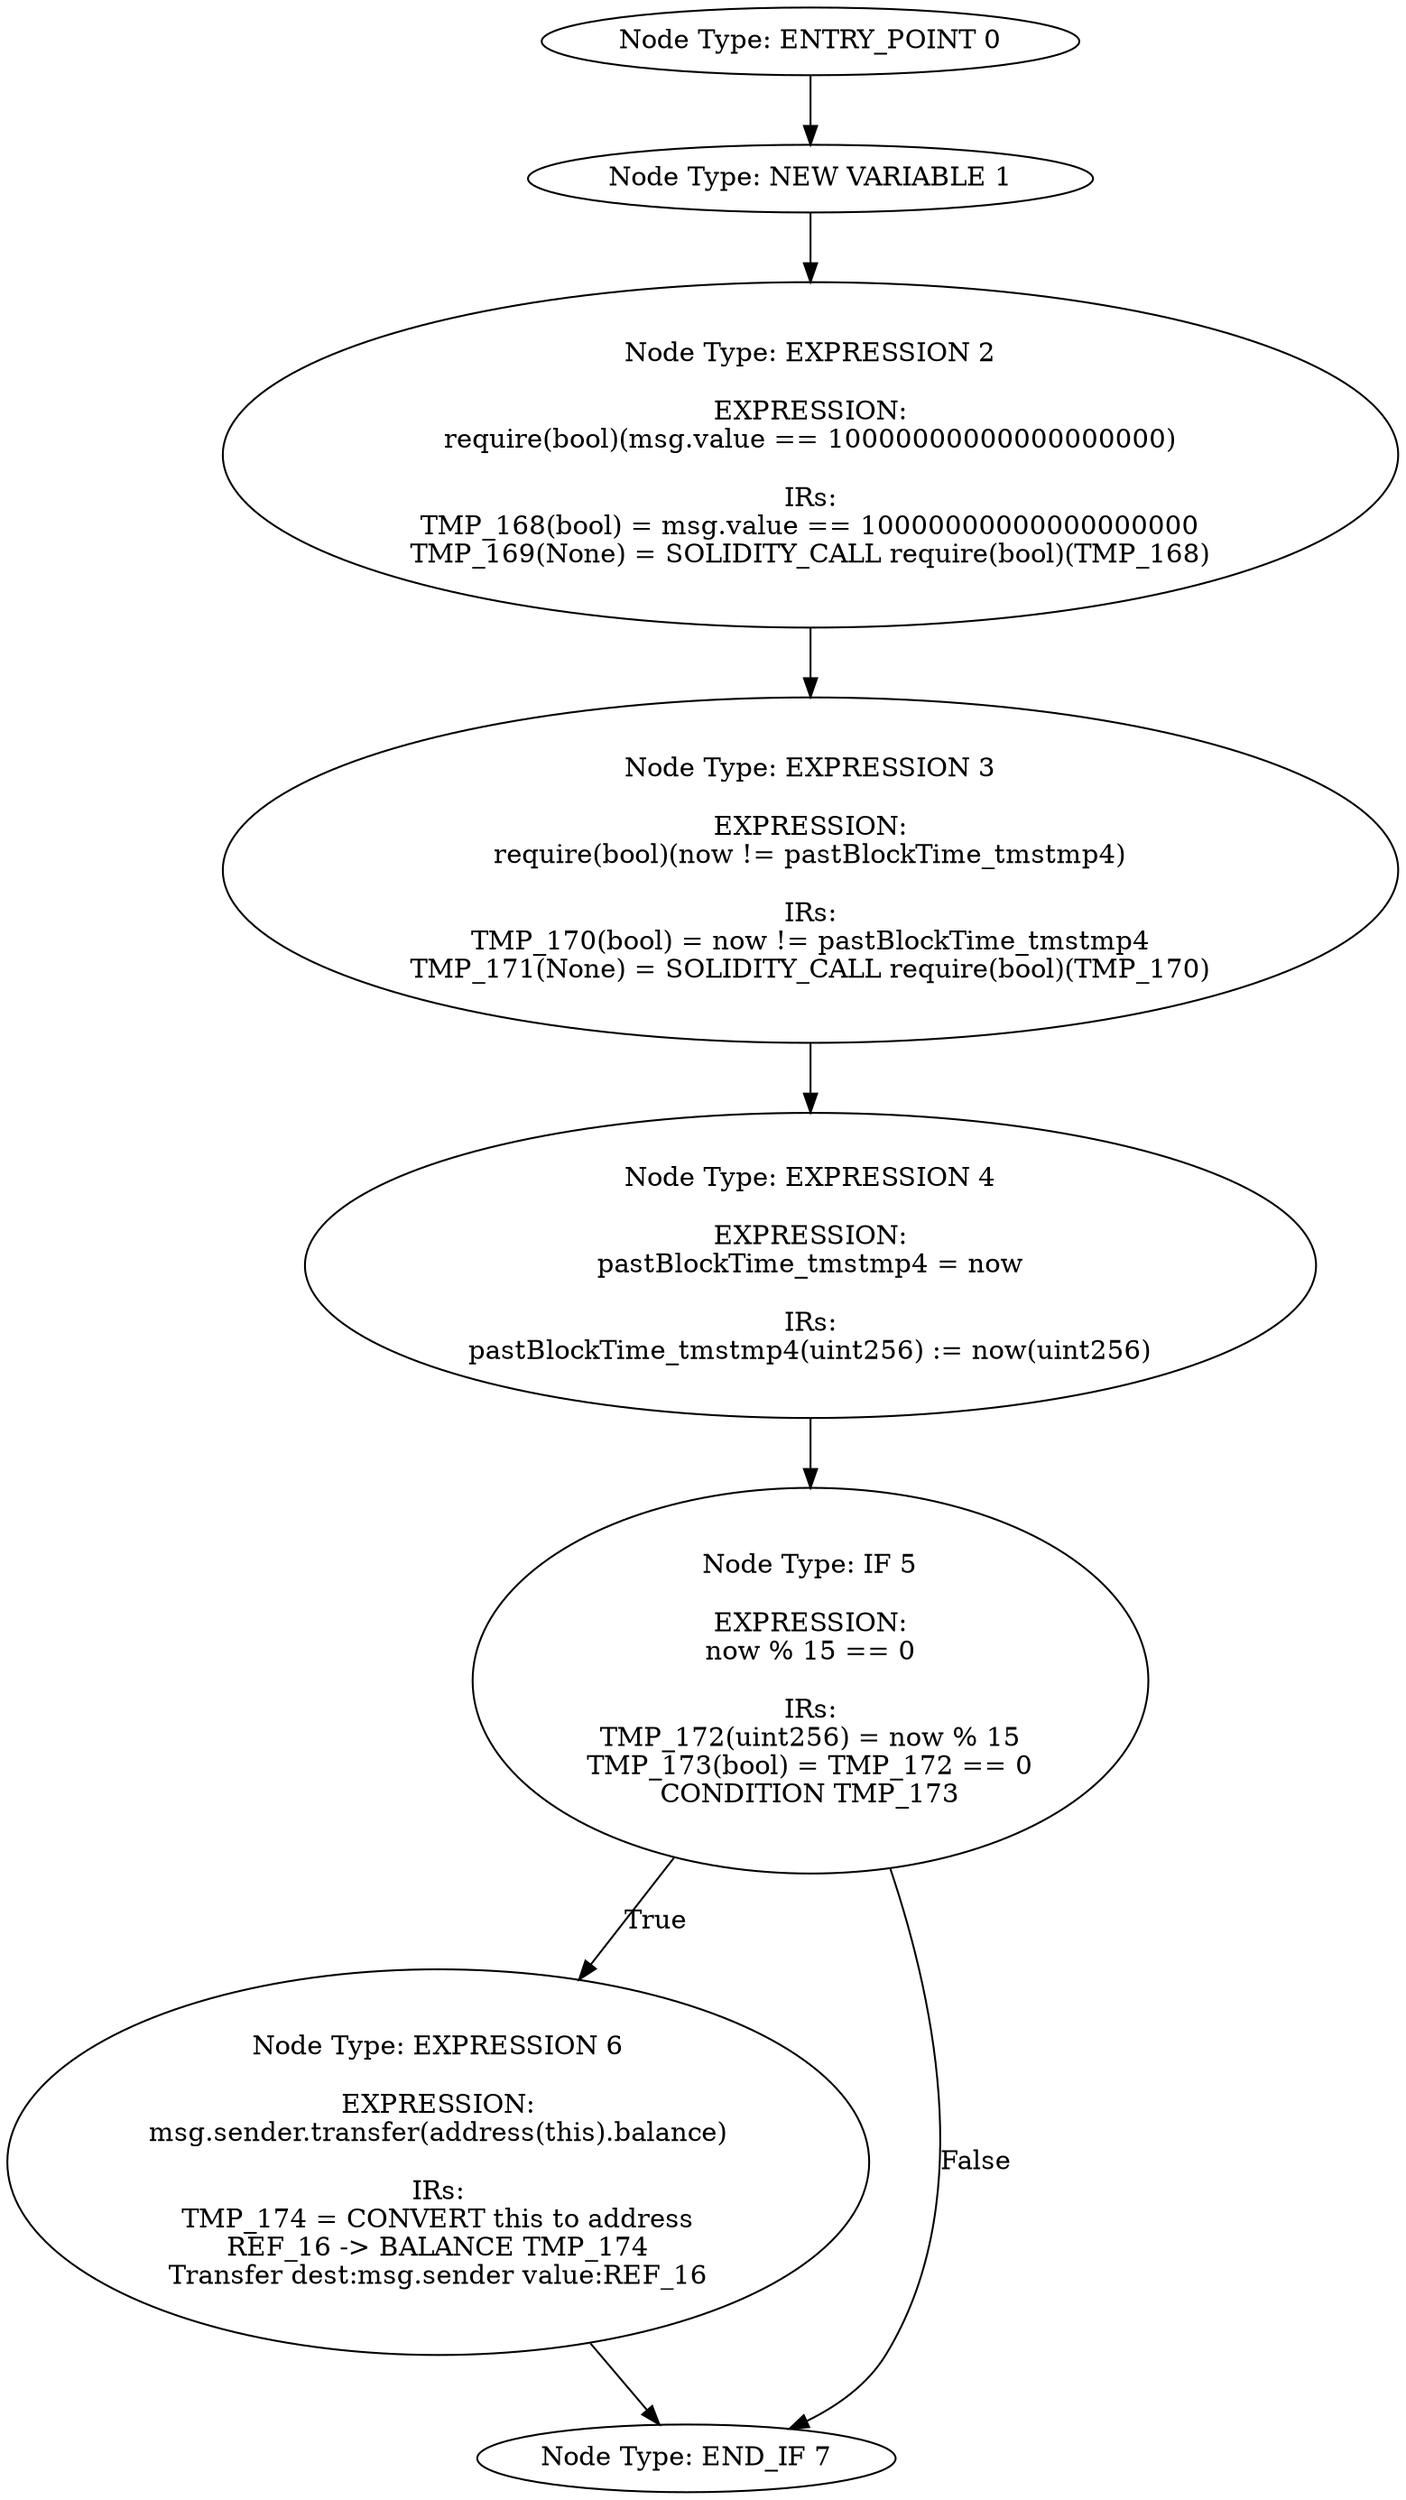 digraph{
0[label="Node Type: ENTRY_POINT 0
"];
0->1;
1[label="Node Type: NEW VARIABLE 1
"];
1->2;
2[label="Node Type: EXPRESSION 2

EXPRESSION:
require(bool)(msg.value == 10000000000000000000)

IRs:
TMP_168(bool) = msg.value == 10000000000000000000
TMP_169(None) = SOLIDITY_CALL require(bool)(TMP_168)"];
2->3;
3[label="Node Type: EXPRESSION 3

EXPRESSION:
require(bool)(now != pastBlockTime_tmstmp4)

IRs:
TMP_170(bool) = now != pastBlockTime_tmstmp4
TMP_171(None) = SOLIDITY_CALL require(bool)(TMP_170)"];
3->4;
4[label="Node Type: EXPRESSION 4

EXPRESSION:
pastBlockTime_tmstmp4 = now

IRs:
pastBlockTime_tmstmp4(uint256) := now(uint256)"];
4->5;
5[label="Node Type: IF 5

EXPRESSION:
now % 15 == 0

IRs:
TMP_172(uint256) = now % 15
TMP_173(bool) = TMP_172 == 0
CONDITION TMP_173"];
5->6[label="True"];
5->7[label="False"];
6[label="Node Type: EXPRESSION 6

EXPRESSION:
msg.sender.transfer(address(this).balance)

IRs:
TMP_174 = CONVERT this to address
REF_16 -> BALANCE TMP_174
Transfer dest:msg.sender value:REF_16"];
6->7;
7[label="Node Type: END_IF 7
"];
}
